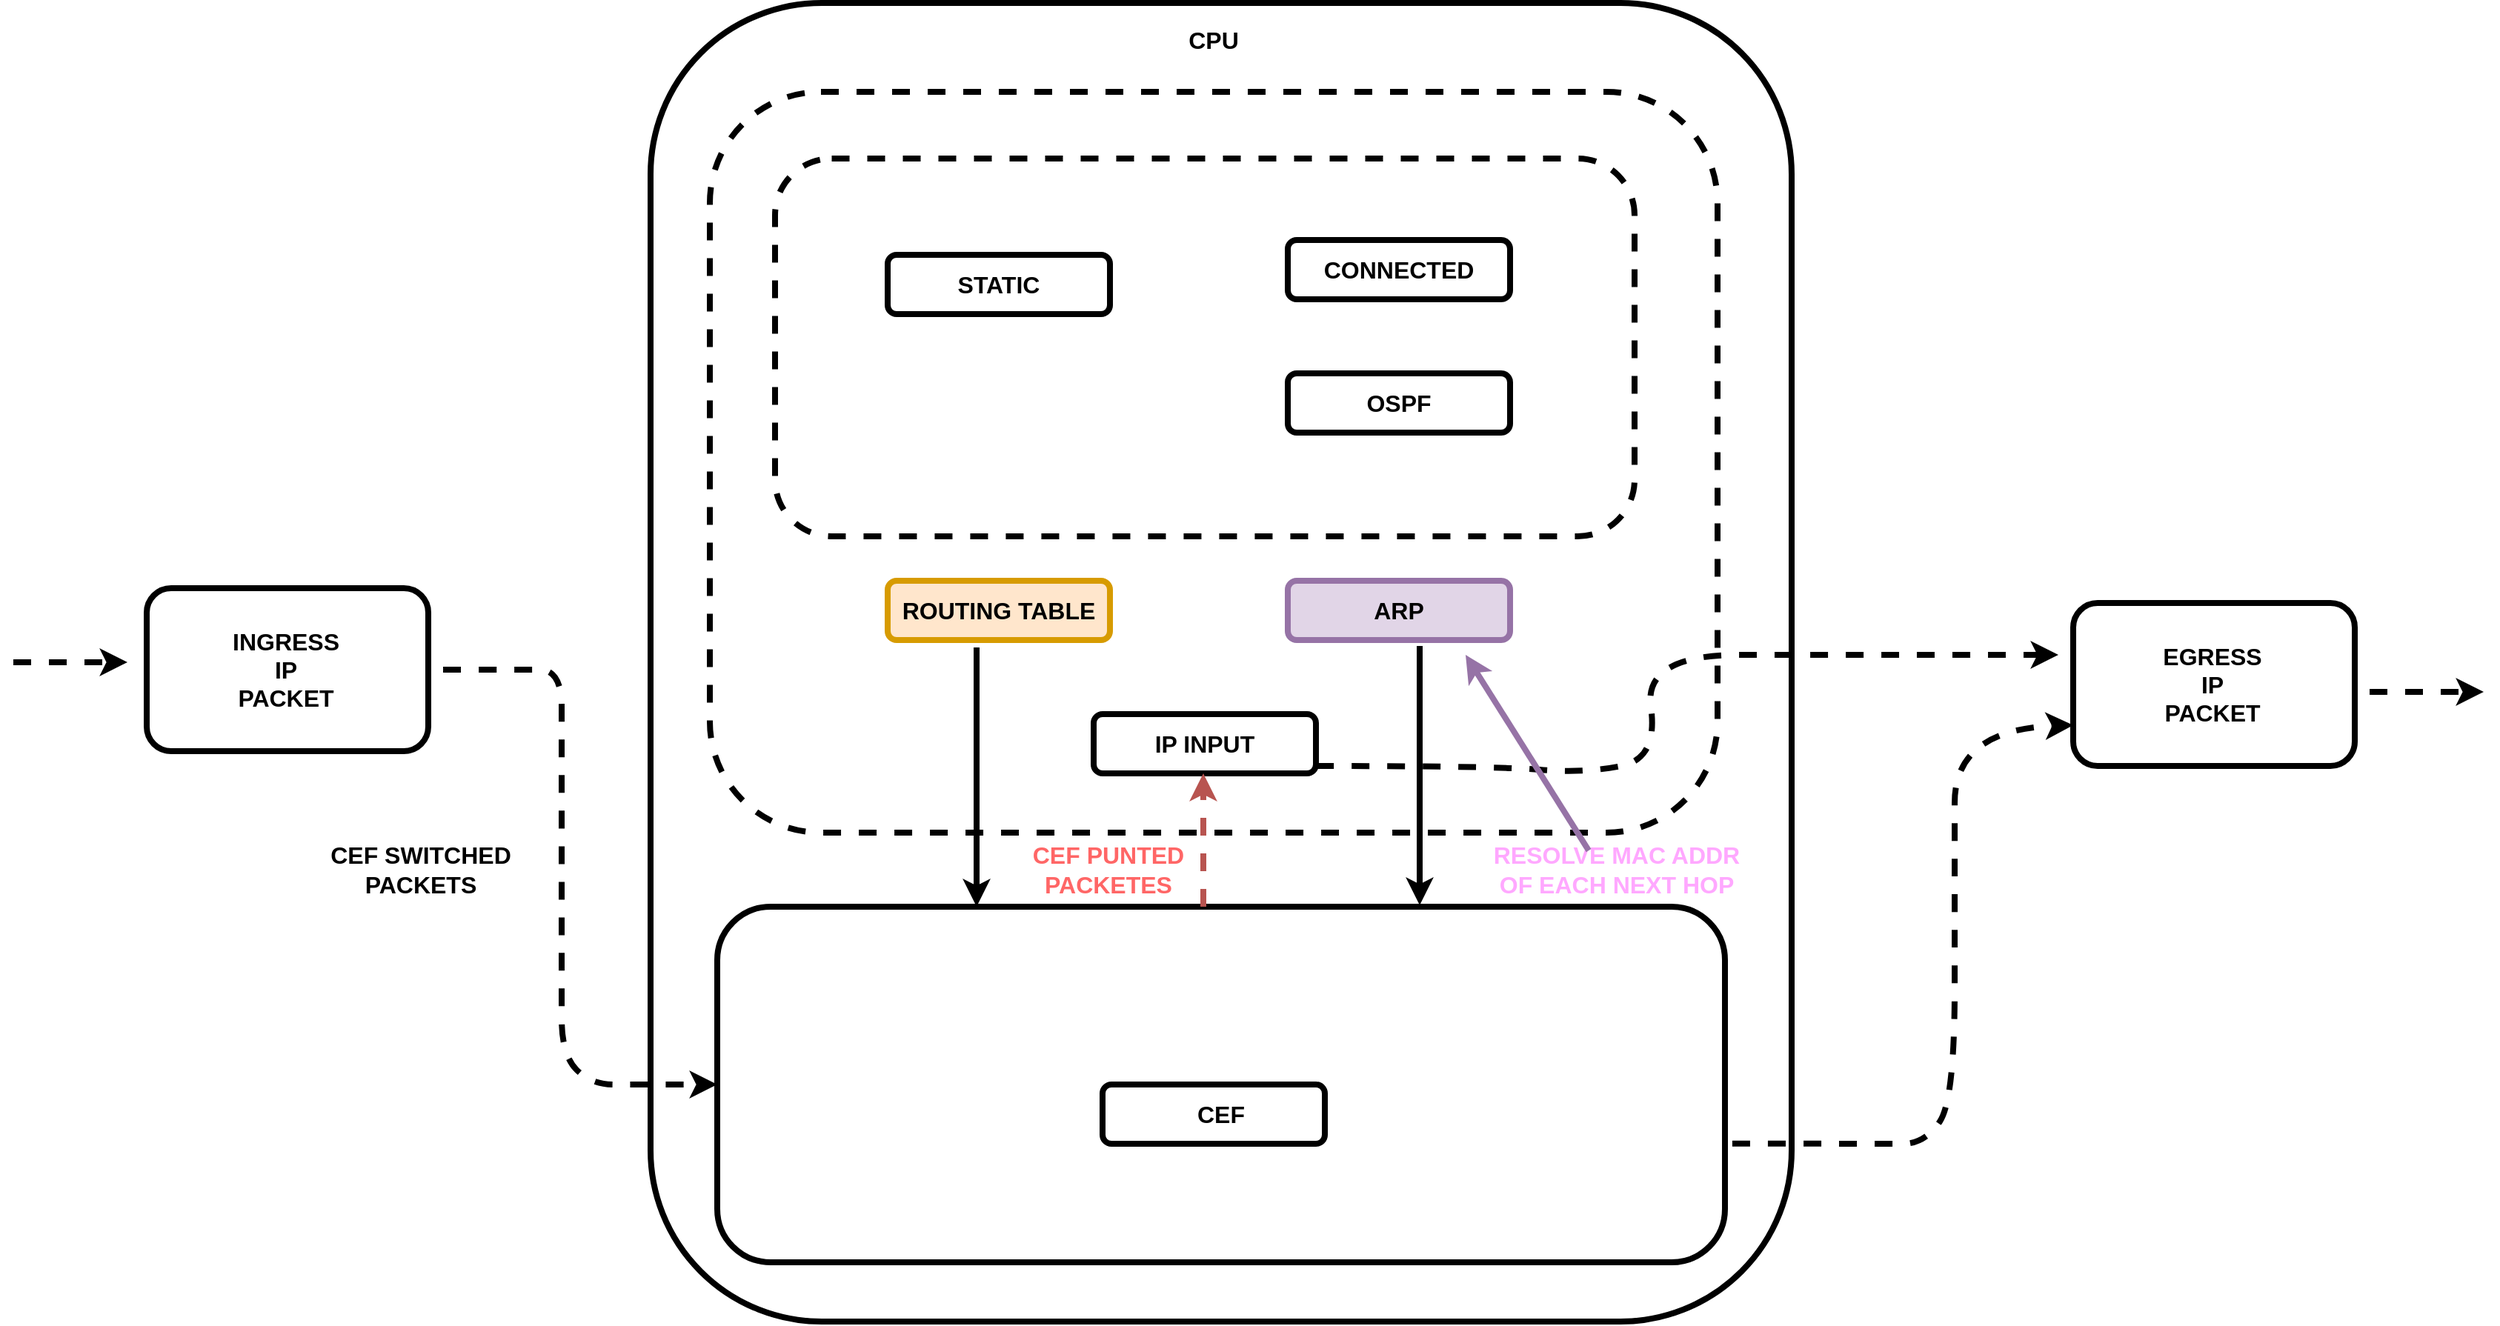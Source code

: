 <mxfile version="22.1.15" type="device">
  <diagram name="Página-1" id="NcCJzd1LK1yl-z4cd6YG">
    <mxGraphModel dx="2021" dy="716" grid="1" gridSize="10" guides="1" tooltips="1" connect="1" arrows="1" fold="1" page="1" pageScale="1" pageWidth="827" pageHeight="1169" math="0" shadow="0">
      <root>
        <mxCell id="0" />
        <mxCell id="1" parent="0" />
        <mxCell id="jvn8-4kfWAdvfXN9zcj3-1" value="" style="rounded=1;whiteSpace=wrap;html=1;strokeWidth=4;" vertex="1" parent="1">
          <mxGeometry x="40" y="30" width="770" height="890" as="geometry" />
        </mxCell>
        <mxCell id="jvn8-4kfWAdvfXN9zcj3-2" value="" style="rounded=1;whiteSpace=wrap;html=1;strokeWidth=4;dashed=1;" vertex="1" parent="1">
          <mxGeometry x="80" y="90" width="680" height="500" as="geometry" />
        </mxCell>
        <mxCell id="jvn8-4kfWAdvfXN9zcj3-3" value="" style="rounded=1;whiteSpace=wrap;html=1;strokeWidth=4;dashed=1;" vertex="1" parent="1">
          <mxGeometry x="124" y="135" width="580" height="255" as="geometry" />
        </mxCell>
        <mxCell id="jvn8-4kfWAdvfXN9zcj3-4" value="" style="rounded=1;whiteSpace=wrap;html=1;strokeWidth=4;fillColor=#ffe6cc;strokeColor=#d79b00;" vertex="1" parent="1">
          <mxGeometry x="200" y="420" width="150" height="40" as="geometry" />
        </mxCell>
        <mxCell id="jvn8-4kfWAdvfXN9zcj3-5" value="" style="rounded=1;whiteSpace=wrap;html=1;strokeWidth=4;" vertex="1" parent="1">
          <mxGeometry x="470" y="190" width="150" height="40" as="geometry" />
        </mxCell>
        <mxCell id="jvn8-4kfWAdvfXN9zcj3-6" value="" style="rounded=1;whiteSpace=wrap;html=1;strokeWidth=4;" vertex="1" parent="1">
          <mxGeometry x="470" y="280" width="150" height="40" as="geometry" />
        </mxCell>
        <mxCell id="jvn8-4kfWAdvfXN9zcj3-7" value="" style="rounded=1;whiteSpace=wrap;html=1;strokeWidth=4;" vertex="1" parent="1">
          <mxGeometry x="200" y="200" width="150" height="40" as="geometry" />
        </mxCell>
        <mxCell id="jvn8-4kfWAdvfXN9zcj3-8" value="" style="rounded=1;whiteSpace=wrap;html=1;strokeWidth=4;fillColor=#e1d5e7;strokeColor=#9673a6;" vertex="1" parent="1">
          <mxGeometry x="470" y="420" width="150" height="40" as="geometry" />
        </mxCell>
        <mxCell id="jvn8-4kfWAdvfXN9zcj3-9" value="" style="rounded=1;whiteSpace=wrap;html=1;strokeWidth=4;" vertex="1" parent="1">
          <mxGeometry x="339" y="510" width="150" height="40" as="geometry" />
        </mxCell>
        <mxCell id="jvn8-4kfWAdvfXN9zcj3-11" value="" style="rounded=1;whiteSpace=wrap;html=1;strokeWidth=4;" vertex="1" parent="1">
          <mxGeometry x="85" y="640" width="680" height="240" as="geometry" />
        </mxCell>
        <mxCell id="jvn8-4kfWAdvfXN9zcj3-12" value="" style="rounded=1;whiteSpace=wrap;html=1;strokeWidth=4;" vertex="1" parent="1">
          <mxGeometry x="345" y="760" width="150" height="40" as="geometry" />
        </mxCell>
        <mxCell id="jvn8-4kfWAdvfXN9zcj3-13" value="CPU" style="text;html=1;strokeColor=none;fillColor=none;align=center;verticalAlign=middle;whiteSpace=wrap;rounded=0;fontSize=16;fontStyle=1" vertex="1" parent="1">
          <mxGeometry x="390" y="40" width="60" height="30" as="geometry" />
        </mxCell>
        <mxCell id="jvn8-4kfWAdvfXN9zcj3-14" value="STATIC" style="text;html=1;strokeColor=none;fillColor=none;align=center;verticalAlign=middle;whiteSpace=wrap;rounded=0;fontSize=16;fontStyle=1" vertex="1" parent="1">
          <mxGeometry x="245" y="205" width="60" height="30" as="geometry" />
        </mxCell>
        <mxCell id="jvn8-4kfWAdvfXN9zcj3-15" value="CONNECTED" style="text;html=1;strokeColor=none;fillColor=none;align=center;verticalAlign=middle;whiteSpace=wrap;rounded=0;fontSize=16;fontStyle=1" vertex="1" parent="1">
          <mxGeometry x="515" y="195" width="60" height="30" as="geometry" />
        </mxCell>
        <mxCell id="jvn8-4kfWAdvfXN9zcj3-16" value="OSPF" style="text;html=1;strokeColor=none;fillColor=none;align=center;verticalAlign=middle;whiteSpace=wrap;rounded=0;fontSize=16;fontStyle=1" vertex="1" parent="1">
          <mxGeometry x="515" y="285" width="60" height="30" as="geometry" />
        </mxCell>
        <mxCell id="jvn8-4kfWAdvfXN9zcj3-17" value="ROUTING TABLE" style="text;html=1;strokeColor=none;fillColor=none;align=center;verticalAlign=middle;whiteSpace=wrap;rounded=0;fontSize=16;fontStyle=1" vertex="1" parent="1">
          <mxGeometry x="200" y="425" width="150" height="30" as="geometry" />
        </mxCell>
        <mxCell id="jvn8-4kfWAdvfXN9zcj3-18" value="ARP" style="text;html=1;strokeColor=none;fillColor=none;align=center;verticalAlign=middle;whiteSpace=wrap;rounded=0;fontSize=16;fontStyle=1" vertex="1" parent="1">
          <mxGeometry x="515" y="425" width="60" height="30" as="geometry" />
        </mxCell>
        <mxCell id="jvn8-4kfWAdvfXN9zcj3-19" value="IP INPUT" style="text;html=1;strokeColor=none;fillColor=none;align=center;verticalAlign=middle;whiteSpace=wrap;rounded=0;fontSize=16;fontStyle=1" vertex="1" parent="1">
          <mxGeometry x="339" y="515" width="150" height="30" as="geometry" />
        </mxCell>
        <mxCell id="jvn8-4kfWAdvfXN9zcj3-20" value="CEF" style="text;html=1;strokeColor=none;fillColor=none;align=center;verticalAlign=middle;whiteSpace=wrap;rounded=0;fontSize=16;fontStyle=1" vertex="1" parent="1">
          <mxGeometry x="350" y="765" width="150" height="30" as="geometry" />
        </mxCell>
        <mxCell id="jvn8-4kfWAdvfXN9zcj3-21" value="" style="endArrow=classic;html=1;rounded=0;strokeWidth=4;" edge="1" parent="1">
          <mxGeometry width="50" height="50" relative="1" as="geometry">
            <mxPoint x="260" y="465" as="sourcePoint" />
            <mxPoint x="260" y="640" as="targetPoint" />
          </mxGeometry>
        </mxCell>
        <mxCell id="jvn8-4kfWAdvfXN9zcj3-22" value="" style="endArrow=classic;html=1;rounded=0;strokeWidth=4;dashed=1;fillColor=#f8cecc;strokeColor=#b85450;" edge="1" parent="1">
          <mxGeometry width="50" height="50" relative="1" as="geometry">
            <mxPoint x="413" y="640" as="sourcePoint" />
            <mxPoint x="413" y="550" as="targetPoint" />
          </mxGeometry>
        </mxCell>
        <mxCell id="jvn8-4kfWAdvfXN9zcj3-23" value="" style="endArrow=classic;html=1;rounded=0;strokeWidth=4;" edge="1" parent="1">
          <mxGeometry width="50" height="50" relative="1" as="geometry">
            <mxPoint x="559" y="464" as="sourcePoint" />
            <mxPoint x="559" y="639" as="targetPoint" />
          </mxGeometry>
        </mxCell>
        <mxCell id="jvn8-4kfWAdvfXN9zcj3-24" value="" style="rounded=1;whiteSpace=wrap;html=1;strokeWidth=4;" vertex="1" parent="1">
          <mxGeometry x="1000" y="435" width="190" height="110" as="geometry" />
        </mxCell>
        <mxCell id="jvn8-4kfWAdvfXN9zcj3-25" value="EGRESS IP PACKET" style="text;html=1;strokeColor=none;fillColor=none;align=center;verticalAlign=middle;whiteSpace=wrap;rounded=0;strokeWidth=6;fontSize=16;fontStyle=1" vertex="1" parent="1">
          <mxGeometry x="1064" y="475" width="60" height="30" as="geometry" />
        </mxCell>
        <mxCell id="jvn8-4kfWAdvfXN9zcj3-26" value="" style="rounded=1;whiteSpace=wrap;html=1;strokeWidth=4;" vertex="1" parent="1">
          <mxGeometry x="-300" y="425" width="190" height="110" as="geometry" />
        </mxCell>
        <mxCell id="jvn8-4kfWAdvfXN9zcj3-27" value="INGRESS IP PACKET" style="text;html=1;strokeColor=none;fillColor=none;align=center;verticalAlign=middle;whiteSpace=wrap;rounded=0;strokeWidth=6;fontSize=16;fontStyle=1" vertex="1" parent="1">
          <mxGeometry x="-236" y="465" width="60" height="30" as="geometry" />
        </mxCell>
        <mxCell id="jvn8-4kfWAdvfXN9zcj3-28" value="" style="curved=1;endArrow=classic;html=1;rounded=0;strokeWidth=4;entryX=0;entryY=0.5;entryDx=0;entryDy=0;dashed=1;" edge="1" parent="1" target="jvn8-4kfWAdvfXN9zcj3-11">
          <mxGeometry width="50" height="50" relative="1" as="geometry">
            <mxPoint x="-100" y="480" as="sourcePoint" />
            <mxPoint x="10" y="780" as="targetPoint" />
            <Array as="points">
              <mxPoint x="-50" y="480" />
              <mxPoint x="-20" y="480" />
              <mxPoint x="-20" y="530" />
              <mxPoint x="-20" y="640" />
              <mxPoint x="-20" y="690" />
              <mxPoint x="-20" y="740" />
              <mxPoint y="760" />
              <mxPoint x="30" y="760" />
            </Array>
          </mxGeometry>
        </mxCell>
        <mxCell id="jvn8-4kfWAdvfXN9zcj3-29" value="" style="endArrow=classic;html=1;rounded=0;strokeWidth=4;dashed=1;" edge="1" parent="1">
          <mxGeometry width="50" height="50" relative="1" as="geometry">
            <mxPoint x="-390" y="475" as="sourcePoint" />
            <mxPoint x="-313" y="475" as="targetPoint" />
          </mxGeometry>
        </mxCell>
        <mxCell id="jvn8-4kfWAdvfXN9zcj3-30" value="" style="endArrow=classic;html=1;rounded=0;strokeWidth=4;dashed=1;" edge="1" parent="1">
          <mxGeometry width="50" height="50" relative="1" as="geometry">
            <mxPoint x="1200" y="495" as="sourcePoint" />
            <mxPoint x="1277" y="495" as="targetPoint" />
          </mxGeometry>
        </mxCell>
        <mxCell id="jvn8-4kfWAdvfXN9zcj3-31" value="" style="curved=1;endArrow=classic;html=1;rounded=0;strokeWidth=4;exitX=0.948;exitY=0.865;exitDx=0;exitDy=0;exitPerimeter=0;dashed=1;entryX=0;entryY=0.75;entryDx=0;entryDy=0;" edge="1" parent="1" source="jvn8-4kfWAdvfXN9zcj3-1" target="jvn8-4kfWAdvfXN9zcj3-24">
          <mxGeometry width="50" height="50" relative="1" as="geometry">
            <mxPoint x="840" y="800" as="sourcePoint" />
            <mxPoint x="980" y="520" as="targetPoint" />
            <Array as="points">
              <mxPoint x="870" y="800" />
              <mxPoint x="900" y="800" />
              <mxPoint x="920" y="770" />
              <mxPoint x="920" y="620" />
              <mxPoint x="920" y="520" />
            </Array>
          </mxGeometry>
        </mxCell>
        <mxCell id="jvn8-4kfWAdvfXN9zcj3-32" value="" style="curved=1;endArrow=classic;html=1;rounded=0;strokeWidth=4;dashed=1;exitX=1;exitY=1;exitDx=0;exitDy=0;" edge="1" parent="1" source="jvn8-4kfWAdvfXN9zcj3-19">
          <mxGeometry width="50" height="50" relative="1" as="geometry">
            <mxPoint x="850" y="515" as="sourcePoint" />
            <mxPoint x="990" y="470" as="targetPoint" />
            <Array as="points">
              <mxPoint x="610" y="545" />
              <mxPoint x="670" y="550" />
              <mxPoint x="720" y="540" />
              <mxPoint x="710" y="470" />
              <mxPoint x="840" y="470" />
            </Array>
          </mxGeometry>
        </mxCell>
        <mxCell id="jvn8-4kfWAdvfXN9zcj3-34" value="CEF PUNTED PACKETES" style="text;html=1;strokeColor=none;fillColor=none;align=center;verticalAlign=middle;whiteSpace=wrap;rounded=0;fontSize=16;fontStyle=1;fontColor=#FF6666;" vertex="1" parent="1">
          <mxGeometry x="284" y="600" width="130" height="30" as="geometry" />
        </mxCell>
        <mxCell id="jvn8-4kfWAdvfXN9zcj3-36" value="&lt;font color=&quot;#ffa8ff&quot;&gt;RESOLVE MAC ADDR OF EACH NEXT HOP&lt;/font&gt;" style="text;html=1;strokeColor=none;fillColor=none;align=center;verticalAlign=middle;whiteSpace=wrap;rounded=0;fontSize=16;fontStyle=1;fontColor=#FF99FF;" vertex="1" parent="1">
          <mxGeometry x="600" y="600" width="184" height="30" as="geometry" />
        </mxCell>
        <mxCell id="jvn8-4kfWAdvfXN9zcj3-37" value="" style="endArrow=classic;html=1;rounded=0;strokeWidth=4;exitX=0.397;exitY=0.067;exitDx=0;exitDy=0;exitPerimeter=0;entryX=0.75;entryY=0.76;entryDx=0;entryDy=0;entryPerimeter=0;fillColor=#e1d5e7;strokeColor=#9673a6;" edge="1" parent="1" source="jvn8-4kfWAdvfXN9zcj3-36" target="jvn8-4kfWAdvfXN9zcj3-2">
          <mxGeometry width="50" height="50" relative="1" as="geometry">
            <mxPoint x="630" y="525" as="sourcePoint" />
            <mxPoint x="680" y="475" as="targetPoint" />
          </mxGeometry>
        </mxCell>
        <mxCell id="jvn8-4kfWAdvfXN9zcj3-38" value="CEF SWITCHED PACKETS" style="text;html=1;strokeColor=none;fillColor=none;align=center;verticalAlign=middle;whiteSpace=wrap;rounded=0;fontStyle=1;fontSize=16;" vertex="1" parent="1">
          <mxGeometry x="-190" y="600" width="150" height="30" as="geometry" />
        </mxCell>
      </root>
    </mxGraphModel>
  </diagram>
</mxfile>
